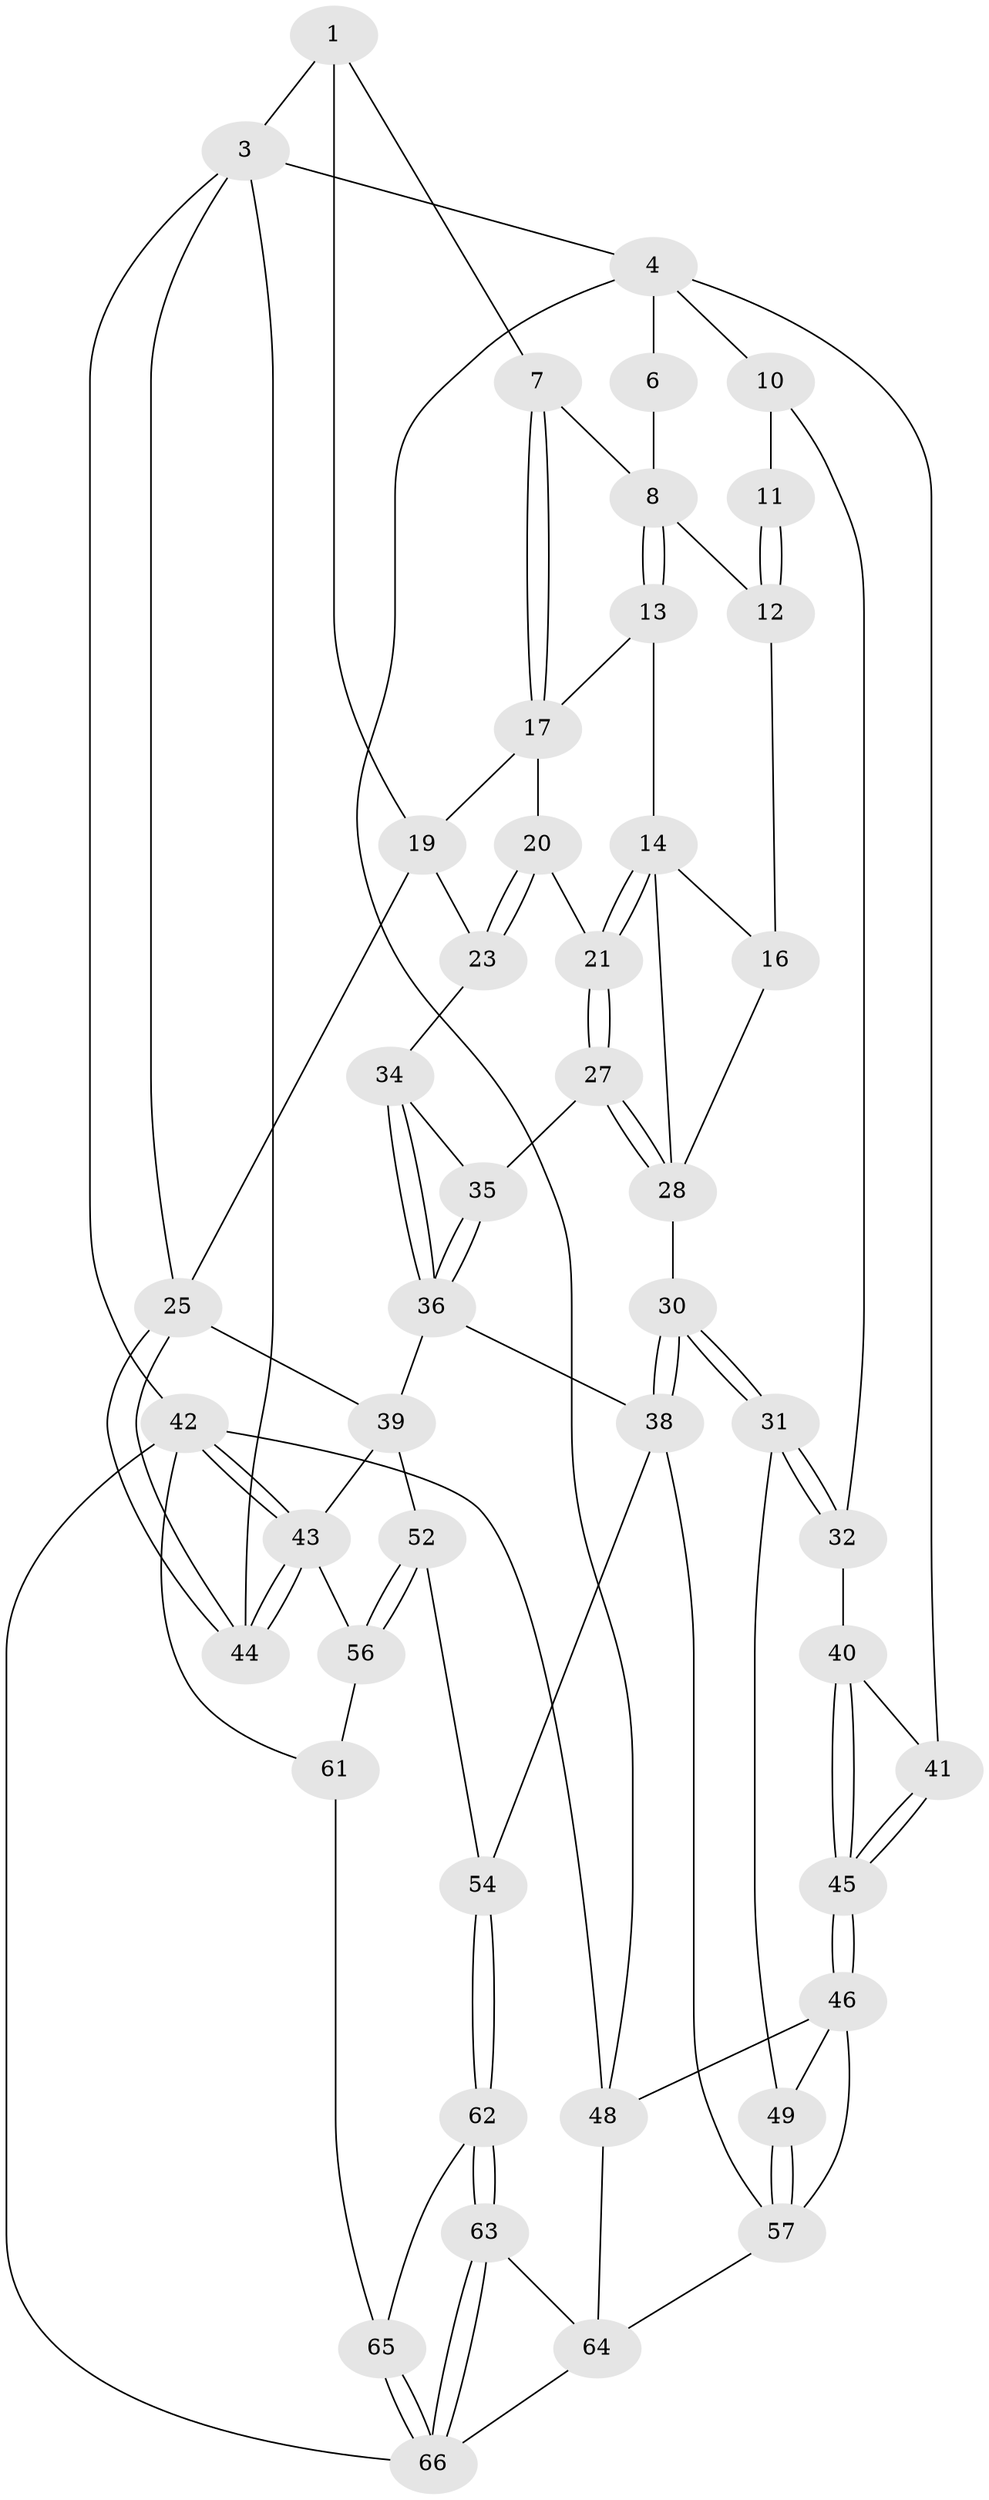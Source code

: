 // Generated by graph-tools (version 1.1) at 2025/52/02/27/25 19:52:37]
// undirected, 47 vertices, 104 edges
graph export_dot {
graph [start="1"]
  node [color=gray90,style=filled];
  1 [pos="+0.6799655977297954+0",super="+2"];
  3 [pos="+1+0",super="+24"];
  4 [pos="+0+0",super="+5"];
  6 [pos="+0.4508433402578036+0"];
  7 [pos="+0.5387571021558151+0.03552096538207571"];
  8 [pos="+0.4292784183502265+0.042961025087599754",super="+9"];
  10 [pos="+0+0",super="+33"];
  11 [pos="+0.2624037185730382+0.10496482067031417"];
  12 [pos="+0.2685201722169222+0.1071184271660214"];
  13 [pos="+0.445018844519329+0.08729680088764692"];
  14 [pos="+0.3800853341449752+0.13798458202151784",super="+15"];
  16 [pos="+0.27773720354645104+0.11485179640633433"];
  17 [pos="+0.5332711393315811+0.12085803883383088",super="+18"];
  19 [pos="+0.6722174307555837+0.12349625158374332",super="+22"];
  20 [pos="+0.512840318274415+0.1547114485894165"];
  21 [pos="+0.4466577563050925+0.19079314256670823"];
  23 [pos="+0.585607623413038+0.27353209897082226"];
  25 [pos="+0.7671346205092893+0.3069053628720486",super="+26"];
  27 [pos="+0.4331944288115218+0.2258666274402633"];
  28 [pos="+0.3854614852249482+0.26021136806731515",super="+29"];
  30 [pos="+0.30930233021081377+0.4805564021651106"];
  31 [pos="+0.28167532635587755+0.4618006104757364"];
  32 [pos="+0.19377373119737798+0.3536632918649332"];
  34 [pos="+0.5726311042638578+0.28091670084805914"];
  35 [pos="+0.45043016792882024+0.2418024162123035"];
  36 [pos="+0.49381074853622503+0.35062683125336674",super="+37"];
  38 [pos="+0.32895736788088625+0.5098601150774579",super="+55"];
  39 [pos="+0.7039720561332116+0.4120843269680443",super="+51"];
  40 [pos="+0.12887538958305916+0.34460859297098406"];
  41 [pos="+0+0.03575111034912982"];
  42 [pos="+1+1",super="+60"];
  43 [pos="+1+0.5947850401717774",super="+50"];
  44 [pos="+1+0.5386205191680951"];
  45 [pos="+0+0.4389998674455936"];
  46 [pos="+0+0.4568229870422787",super="+47"];
  48 [pos="+0+1"];
  49 [pos="+0.056241026682101784+0.47276601521901107"];
  52 [pos="+0.6396462796803585+0.5536234071438464",super="+53"];
  54 [pos="+0.4753969582067568+0.6504012175604121"];
  56 [pos="+0.8439783147986477+0.6826610583710686",super="+59"];
  57 [pos="+0.10745035894825022+0.7338524264294422",super="+58"];
  61 [pos="+0.7719403463896745+0.8100075886884263"];
  62 [pos="+0.4771907677919871+0.6774629104258351"];
  63 [pos="+0.45717175984844377+0.8952446169929372"];
  64 [pos="+0.23484698689897135+0.8729028403364081",super="+68"];
  65 [pos="+0.7379242786427406+0.817635925938519"];
  66 [pos="+0.4896072145743865+0.9508571181920267",super="+67"];
  1 -- 7;
  1 -- 3;
  1 -- 19;
  3 -- 4;
  3 -- 42;
  3 -- 25;
  3 -- 44;
  4 -- 41;
  4 -- 48;
  4 -- 10;
  4 -- 6;
  6 -- 8;
  7 -- 8;
  7 -- 17;
  7 -- 17;
  8 -- 13;
  8 -- 13;
  8 -- 12;
  10 -- 11 [weight=2];
  10 -- 32;
  11 -- 12;
  11 -- 12;
  12 -- 16;
  13 -- 14;
  13 -- 17;
  14 -- 21;
  14 -- 21;
  14 -- 16;
  14 -- 28;
  16 -- 28;
  17 -- 19;
  17 -- 20;
  19 -- 23;
  19 -- 25;
  20 -- 21;
  20 -- 23;
  20 -- 23;
  21 -- 27;
  21 -- 27;
  23 -- 34;
  25 -- 44;
  25 -- 44;
  25 -- 39;
  27 -- 28;
  27 -- 28;
  27 -- 35;
  28 -- 30;
  30 -- 31;
  30 -- 31;
  30 -- 38;
  30 -- 38;
  31 -- 32;
  31 -- 32;
  31 -- 49;
  32 -- 40;
  34 -- 35;
  34 -- 36;
  34 -- 36;
  35 -- 36;
  35 -- 36;
  36 -- 38;
  36 -- 39;
  38 -- 57;
  38 -- 54;
  39 -- 52;
  39 -- 43;
  40 -- 41;
  40 -- 45;
  40 -- 45;
  41 -- 45;
  41 -- 45;
  42 -- 43;
  42 -- 43;
  42 -- 48;
  42 -- 61;
  42 -- 66;
  43 -- 44;
  43 -- 44;
  43 -- 56;
  45 -- 46;
  45 -- 46;
  46 -- 49;
  46 -- 48;
  46 -- 57;
  48 -- 64;
  49 -- 57;
  49 -- 57;
  52 -- 56 [weight=2];
  52 -- 56;
  52 -- 54;
  54 -- 62;
  54 -- 62;
  56 -- 61;
  57 -- 64;
  61 -- 65;
  62 -- 63;
  62 -- 63;
  62 -- 65;
  63 -- 64;
  63 -- 66;
  63 -- 66;
  64 -- 66;
  65 -- 66;
  65 -- 66;
}
